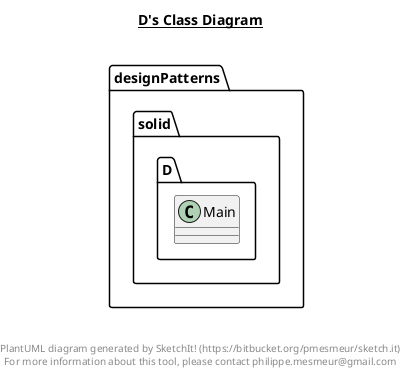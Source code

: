 @startuml

title __D's Class Diagram__\n

  namespace designPatterns.solid.D {
    class designPatterns.solid.D.Main {
    }
  }
  



right footer


PlantUML diagram generated by SketchIt! (https://bitbucket.org/pmesmeur/sketch.it)
For more information about this tool, please contact philippe.mesmeur@gmail.com
endfooter

@enduml
